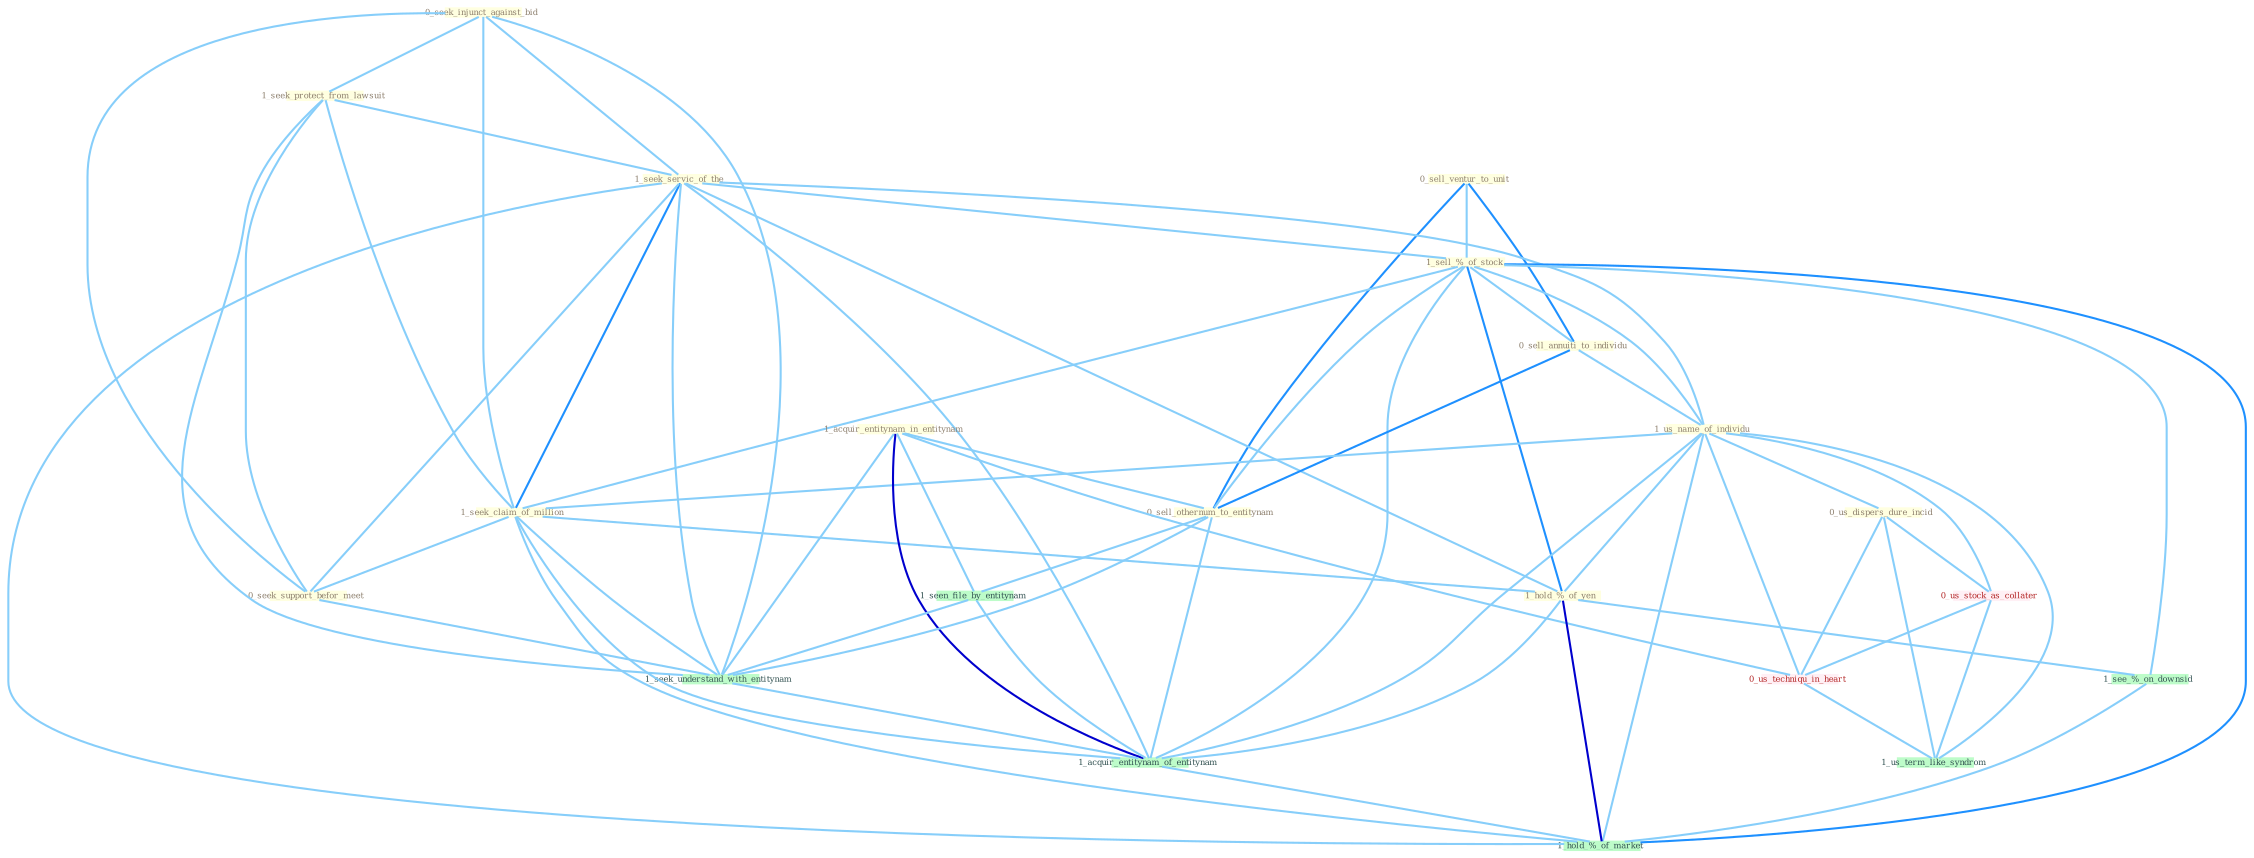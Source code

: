 Graph G{ 
    node
    [shape=polygon,style=filled,width=.5,height=.06,color="#BDFCC9",fixedsize=true,fontsize=4,
    fontcolor="#2f4f4f"];
    {node
    [color="#ffffe0", fontcolor="#8b7d6b"] "0_seek_injunct_against_bid " "0_sell_ventur_to_unit " "1_seek_protect_from_lawsuit " "1_seek_servic_of_the " "1_sell_%_of_stock " "0_sell_annuiti_to_individu " "1_us_name_of_individu " "1_seek_claim_of_million " "1_acquir_entitynam_in_entitynam " "1_hold_%_of_yen " "0_us_dispers_dure_incid " "0_sell_othernum_to_entitynam " "0_seek_support_befor_meet "}
{node [color="#fff0f5", fontcolor="#b22222"] "0_us_stock_as_collater " "0_us_techniqu_in_heart "}
edge [color="#B0E2FF"];

	"0_seek_injunct_against_bid " -- "1_seek_protect_from_lawsuit " [w="1", color="#87cefa" ];
	"0_seek_injunct_against_bid " -- "1_seek_servic_of_the " [w="1", color="#87cefa" ];
	"0_seek_injunct_against_bid " -- "1_seek_claim_of_million " [w="1", color="#87cefa" ];
	"0_seek_injunct_against_bid " -- "0_seek_support_befor_meet " [w="1", color="#87cefa" ];
	"0_seek_injunct_against_bid " -- "1_seek_understand_with_entitynam " [w="1", color="#87cefa" ];
	"0_sell_ventur_to_unit " -- "1_sell_%_of_stock " [w="1", color="#87cefa" ];
	"0_sell_ventur_to_unit " -- "0_sell_annuiti_to_individu " [w="2", color="#1e90ff" , len=0.8];
	"0_sell_ventur_to_unit " -- "0_sell_othernum_to_entitynam " [w="2", color="#1e90ff" , len=0.8];
	"1_seek_protect_from_lawsuit " -- "1_seek_servic_of_the " [w="1", color="#87cefa" ];
	"1_seek_protect_from_lawsuit " -- "1_seek_claim_of_million " [w="1", color="#87cefa" ];
	"1_seek_protect_from_lawsuit " -- "0_seek_support_befor_meet " [w="1", color="#87cefa" ];
	"1_seek_protect_from_lawsuit " -- "1_seek_understand_with_entitynam " [w="1", color="#87cefa" ];
	"1_seek_servic_of_the " -- "1_sell_%_of_stock " [w="1", color="#87cefa" ];
	"1_seek_servic_of_the " -- "1_us_name_of_individu " [w="1", color="#87cefa" ];
	"1_seek_servic_of_the " -- "1_seek_claim_of_million " [w="2", color="#1e90ff" , len=0.8];
	"1_seek_servic_of_the " -- "1_hold_%_of_yen " [w="1", color="#87cefa" ];
	"1_seek_servic_of_the " -- "0_seek_support_befor_meet " [w="1", color="#87cefa" ];
	"1_seek_servic_of_the " -- "1_seek_understand_with_entitynam " [w="1", color="#87cefa" ];
	"1_seek_servic_of_the " -- "1_acquir_entitynam_of_entitynam " [w="1", color="#87cefa" ];
	"1_seek_servic_of_the " -- "1_hold_%_of_market " [w="1", color="#87cefa" ];
	"1_sell_%_of_stock " -- "0_sell_annuiti_to_individu " [w="1", color="#87cefa" ];
	"1_sell_%_of_stock " -- "1_us_name_of_individu " [w="1", color="#87cefa" ];
	"1_sell_%_of_stock " -- "1_seek_claim_of_million " [w="1", color="#87cefa" ];
	"1_sell_%_of_stock " -- "1_hold_%_of_yen " [w="2", color="#1e90ff" , len=0.8];
	"1_sell_%_of_stock " -- "0_sell_othernum_to_entitynam " [w="1", color="#87cefa" ];
	"1_sell_%_of_stock " -- "1_acquir_entitynam_of_entitynam " [w="1", color="#87cefa" ];
	"1_sell_%_of_stock " -- "1_see_%_on_downsid " [w="1", color="#87cefa" ];
	"1_sell_%_of_stock " -- "1_hold_%_of_market " [w="2", color="#1e90ff" , len=0.8];
	"0_sell_annuiti_to_individu " -- "1_us_name_of_individu " [w="1", color="#87cefa" ];
	"0_sell_annuiti_to_individu " -- "0_sell_othernum_to_entitynam " [w="2", color="#1e90ff" , len=0.8];
	"1_us_name_of_individu " -- "1_seek_claim_of_million " [w="1", color="#87cefa" ];
	"1_us_name_of_individu " -- "1_hold_%_of_yen " [w="1", color="#87cefa" ];
	"1_us_name_of_individu " -- "0_us_dispers_dure_incid " [w="1", color="#87cefa" ];
	"1_us_name_of_individu " -- "0_us_stock_as_collater " [w="1", color="#87cefa" ];
	"1_us_name_of_individu " -- "1_acquir_entitynam_of_entitynam " [w="1", color="#87cefa" ];
	"1_us_name_of_individu " -- "0_us_techniqu_in_heart " [w="1", color="#87cefa" ];
	"1_us_name_of_individu " -- "1_us_term_like_syndrom " [w="1", color="#87cefa" ];
	"1_us_name_of_individu " -- "1_hold_%_of_market " [w="1", color="#87cefa" ];
	"1_seek_claim_of_million " -- "1_hold_%_of_yen " [w="1", color="#87cefa" ];
	"1_seek_claim_of_million " -- "0_seek_support_befor_meet " [w="1", color="#87cefa" ];
	"1_seek_claim_of_million " -- "1_seek_understand_with_entitynam " [w="1", color="#87cefa" ];
	"1_seek_claim_of_million " -- "1_acquir_entitynam_of_entitynam " [w="1", color="#87cefa" ];
	"1_seek_claim_of_million " -- "1_hold_%_of_market " [w="1", color="#87cefa" ];
	"1_acquir_entitynam_in_entitynam " -- "0_sell_othernum_to_entitynam " [w="1", color="#87cefa" ];
	"1_acquir_entitynam_in_entitynam " -- "1_seen_file_by_entitynam " [w="1", color="#87cefa" ];
	"1_acquir_entitynam_in_entitynam " -- "1_seek_understand_with_entitynam " [w="1", color="#87cefa" ];
	"1_acquir_entitynam_in_entitynam " -- "1_acquir_entitynam_of_entitynam " [w="3", color="#0000cd" , len=0.6];
	"1_acquir_entitynam_in_entitynam " -- "0_us_techniqu_in_heart " [w="1", color="#87cefa" ];
	"1_hold_%_of_yen " -- "1_acquir_entitynam_of_entitynam " [w="1", color="#87cefa" ];
	"1_hold_%_of_yen " -- "1_see_%_on_downsid " [w="1", color="#87cefa" ];
	"1_hold_%_of_yen " -- "1_hold_%_of_market " [w="3", color="#0000cd" , len=0.6];
	"0_us_dispers_dure_incid " -- "0_us_stock_as_collater " [w="1", color="#87cefa" ];
	"0_us_dispers_dure_incid " -- "0_us_techniqu_in_heart " [w="1", color="#87cefa" ];
	"0_us_dispers_dure_incid " -- "1_us_term_like_syndrom " [w="1", color="#87cefa" ];
	"0_sell_othernum_to_entitynam " -- "1_seen_file_by_entitynam " [w="1", color="#87cefa" ];
	"0_sell_othernum_to_entitynam " -- "1_seek_understand_with_entitynam " [w="1", color="#87cefa" ];
	"0_sell_othernum_to_entitynam " -- "1_acquir_entitynam_of_entitynam " [w="1", color="#87cefa" ];
	"0_seek_support_befor_meet " -- "1_seek_understand_with_entitynam " [w="1", color="#87cefa" ];
	"1_seen_file_by_entitynam " -- "1_seek_understand_with_entitynam " [w="1", color="#87cefa" ];
	"1_seen_file_by_entitynam " -- "1_acquir_entitynam_of_entitynam " [w="1", color="#87cefa" ];
	"0_us_stock_as_collater " -- "0_us_techniqu_in_heart " [w="1", color="#87cefa" ];
	"0_us_stock_as_collater " -- "1_us_term_like_syndrom " [w="1", color="#87cefa" ];
	"1_seek_understand_with_entitynam " -- "1_acquir_entitynam_of_entitynam " [w="1", color="#87cefa" ];
	"1_acquir_entitynam_of_entitynam " -- "1_hold_%_of_market " [w="1", color="#87cefa" ];
	"0_us_techniqu_in_heart " -- "1_us_term_like_syndrom " [w="1", color="#87cefa" ];
	"1_see_%_on_downsid " -- "1_hold_%_of_market " [w="1", color="#87cefa" ];
}